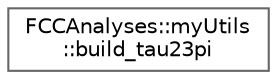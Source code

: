 digraph "Graphical Class Hierarchy"
{
 // LATEX_PDF_SIZE
  bgcolor="transparent";
  edge [fontname=Helvetica,fontsize=10,labelfontname=Helvetica,labelfontsize=10];
  node [fontname=Helvetica,fontsize=10,shape=box,height=0.2,width=0.4];
  rankdir="LR";
  Node0 [id="Node000000",label="FCCAnalyses::myUtils\l::build_tau23pi",height=0.2,width=0.4,color="grey40", fillcolor="white", style="filled",URL="$structFCCAnalyses_1_1myUtils_1_1build__tau23pi.html",tooltip=" "];
}
